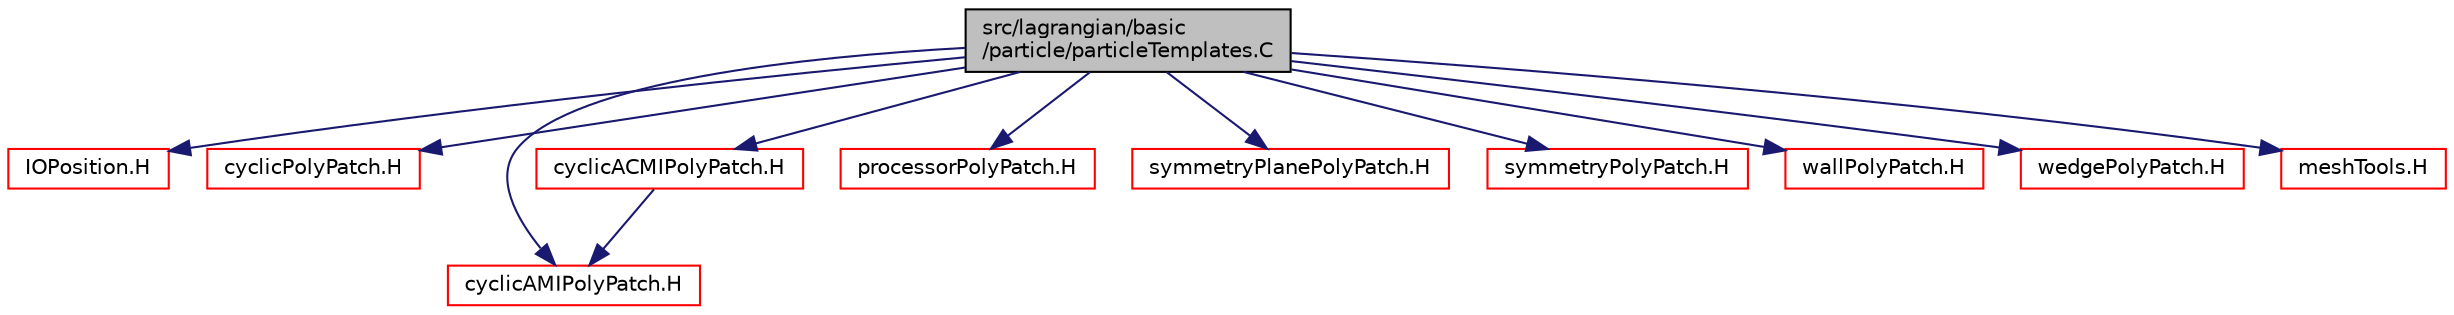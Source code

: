 digraph "src/lagrangian/basic/particle/particleTemplates.C"
{
  bgcolor="transparent";
  edge [fontname="Helvetica",fontsize="10",labelfontname="Helvetica",labelfontsize="10"];
  node [fontname="Helvetica",fontsize="10",shape=record];
  Node1 [label="src/lagrangian/basic\l/particle/particleTemplates.C",height=0.2,width=0.4,color="black", fillcolor="grey75", style="filled" fontcolor="black"];
  Node1 -> Node2 [color="midnightblue",fontsize="10",style="solid",fontname="Helvetica"];
  Node2 [label="IOPosition.H",height=0.2,width=0.4,color="red",URL="$IOPosition_8H.html"];
  Node1 -> Node3 [color="midnightblue",fontsize="10",style="solid",fontname="Helvetica"];
  Node3 [label="cyclicPolyPatch.H",height=0.2,width=0.4,color="red",URL="$cyclicPolyPatch_8H.html"];
  Node1 -> Node4 [color="midnightblue",fontsize="10",style="solid",fontname="Helvetica"];
  Node4 [label="cyclicAMIPolyPatch.H",height=0.2,width=0.4,color="red",URL="$cyclicAMIPolyPatch_8H.html"];
  Node1 -> Node5 [color="midnightblue",fontsize="10",style="solid",fontname="Helvetica"];
  Node5 [label="cyclicACMIPolyPatch.H",height=0.2,width=0.4,color="red",URL="$cyclicACMIPolyPatch_8H.html"];
  Node5 -> Node4 [color="midnightblue",fontsize="10",style="solid",fontname="Helvetica"];
  Node1 -> Node6 [color="midnightblue",fontsize="10",style="solid",fontname="Helvetica"];
  Node6 [label="processorPolyPatch.H",height=0.2,width=0.4,color="red",URL="$processorPolyPatch_8H.html"];
  Node1 -> Node7 [color="midnightblue",fontsize="10",style="solid",fontname="Helvetica"];
  Node7 [label="symmetryPlanePolyPatch.H",height=0.2,width=0.4,color="red",URL="$symmetryPlanePolyPatch_8H.html"];
  Node1 -> Node8 [color="midnightblue",fontsize="10",style="solid",fontname="Helvetica"];
  Node8 [label="symmetryPolyPatch.H",height=0.2,width=0.4,color="red",URL="$symmetryPolyPatch_8H.html"];
  Node1 -> Node9 [color="midnightblue",fontsize="10",style="solid",fontname="Helvetica"];
  Node9 [label="wallPolyPatch.H",height=0.2,width=0.4,color="red",URL="$wallPolyPatch_8H.html"];
  Node1 -> Node10 [color="midnightblue",fontsize="10",style="solid",fontname="Helvetica"];
  Node10 [label="wedgePolyPatch.H",height=0.2,width=0.4,color="red",URL="$wedgePolyPatch_8H.html"];
  Node1 -> Node11 [color="midnightblue",fontsize="10",style="solid",fontname="Helvetica"];
  Node11 [label="meshTools.H",height=0.2,width=0.4,color="red",URL="$meshTools_8H.html"];
}
